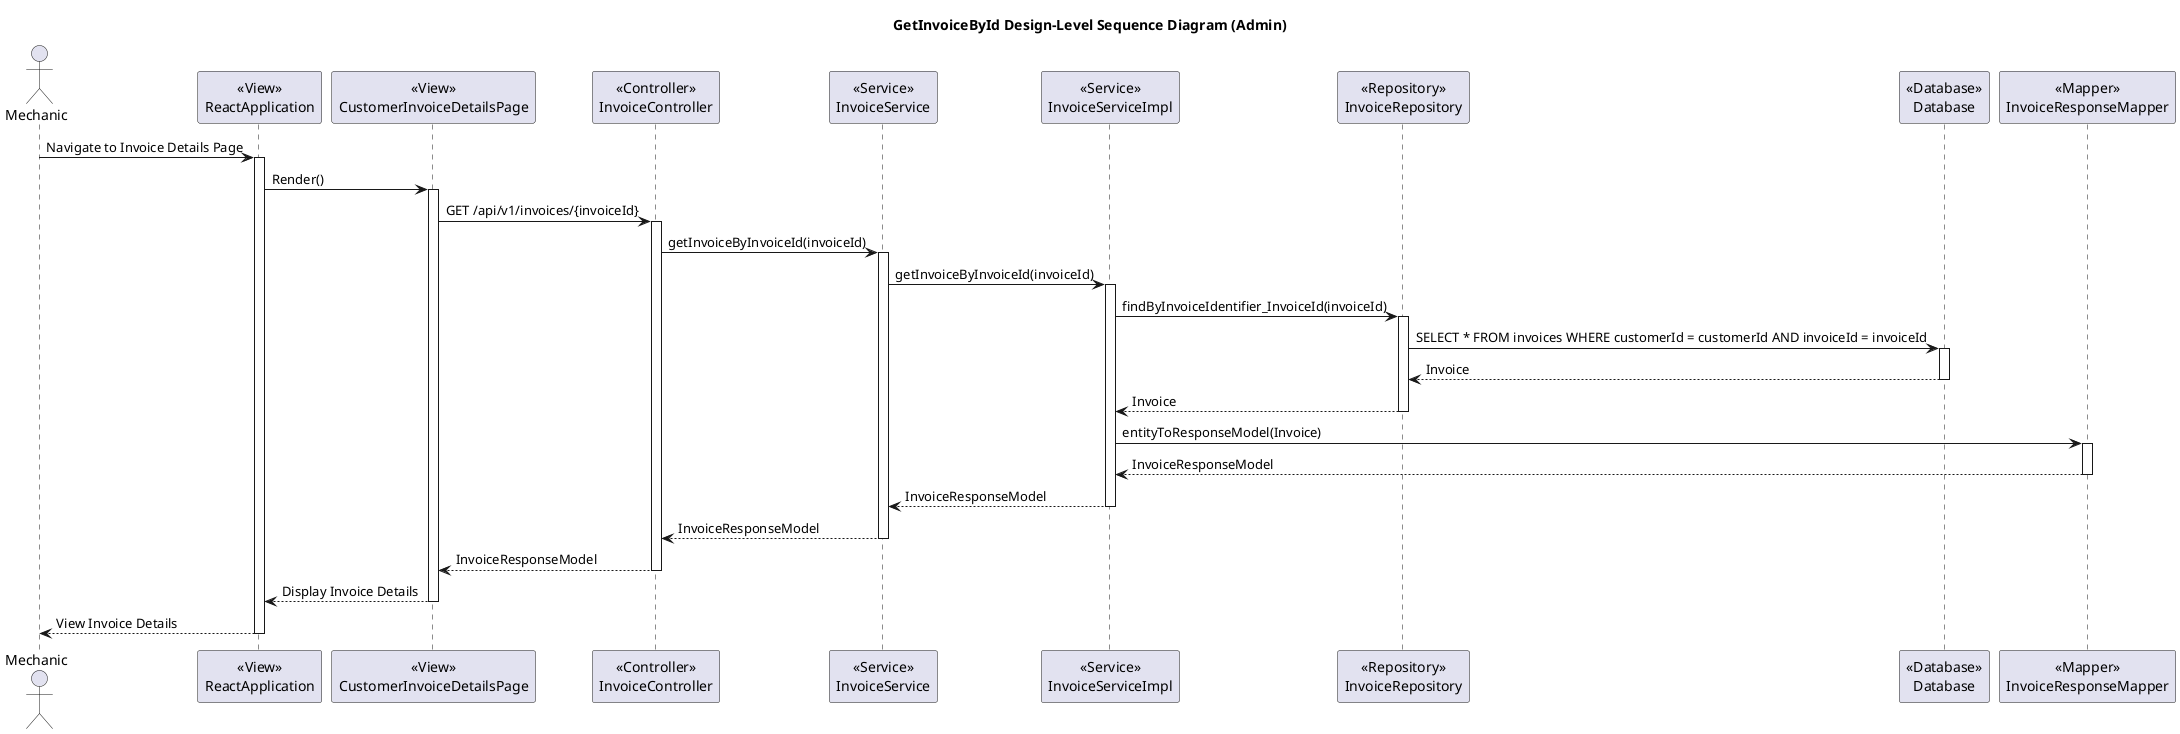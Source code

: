 @startuml
title GetInvoiceById Design-Level Sequence Diagram (Admin)

actor Mechanic

participant ReactApplication as "<<View>>\nReactApplication"
participant CustomerInvoiceDetailsPage as "<<View>>\nCustomerInvoiceDetailsPage"
participant InvoiceController as "<<Controller>>\nInvoiceController"
participant InvoiceService as "<<Service>>\nInvoiceService"
participant InvoiceServiceImpl as "<<Service>>\nInvoiceServiceImpl"
participant InvoiceRepository as "<<Repository>>\nInvoiceRepository"
participant Database as "<<Database>>\nDatabase"
participant InvoiceResponseMapper as "<<Mapper>>\nInvoiceResponseMapper"

Mechanic -> ReactApplication: Navigate to Invoice Details Page
activate ReactApplication

ReactApplication -> CustomerInvoiceDetailsPage: Render()
activate CustomerInvoiceDetailsPage

CustomerInvoiceDetailsPage -> InvoiceController: GET /api/v1/invoices/{invoiceId}
activate InvoiceController

InvoiceController -> InvoiceService: getInvoiceByInvoiceId(invoiceId)
activate InvoiceService

InvoiceService -> InvoiceServiceImpl: getInvoiceByInvoiceId(invoiceId)
activate InvoiceServiceImpl

InvoiceServiceImpl -> InvoiceRepository: findByInvoiceIdentifier_InvoiceId(invoiceId)
activate InvoiceRepository

InvoiceRepository -> Database: SELECT * FROM invoices WHERE customerId = customerId AND invoiceId = invoiceId
activate Database

Database --> InvoiceRepository: Invoice
deactivate Database

InvoiceRepository --> InvoiceServiceImpl: Invoice
deactivate InvoiceRepository

InvoiceServiceImpl -> InvoiceResponseMapper: entityToResponseModel(Invoice)
activate InvoiceResponseMapper

InvoiceResponseMapper --> InvoiceServiceImpl: InvoiceResponseModel
deactivate InvoiceResponseMapper

InvoiceServiceImpl --> InvoiceService: InvoiceResponseModel
deactivate InvoiceServiceImpl

InvoiceService --> InvoiceController: InvoiceResponseModel
deactivate InvoiceService

InvoiceController --> CustomerInvoiceDetailsPage: InvoiceResponseModel
deactivate InvoiceController

CustomerInvoiceDetailsPage --> ReactApplication: Display Invoice Details
deactivate CustomerInvoiceDetailsPage

ReactApplication --> Mechanic: View Invoice Details
deactivate ReactApplication

@enduml
